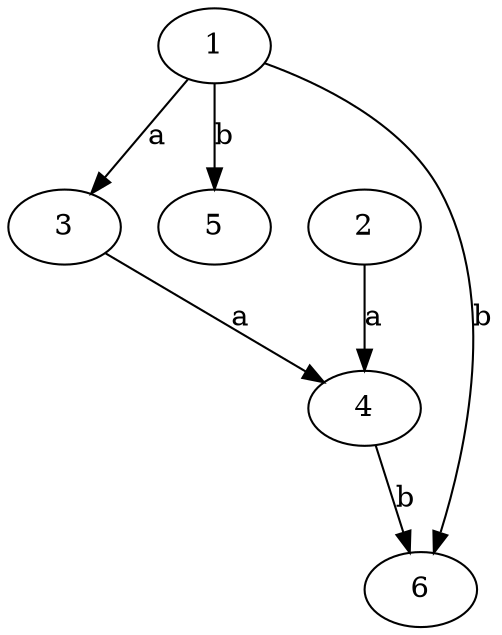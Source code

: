 strict digraph  {
	1 -> 3 [label=a];
	3 -> 4 [label=a];
	2 -> 4 [label=a];
	1 -> 5 [label=b];
	1 -> 6 [label=b];
	4 -> 6 [label=b];
}
